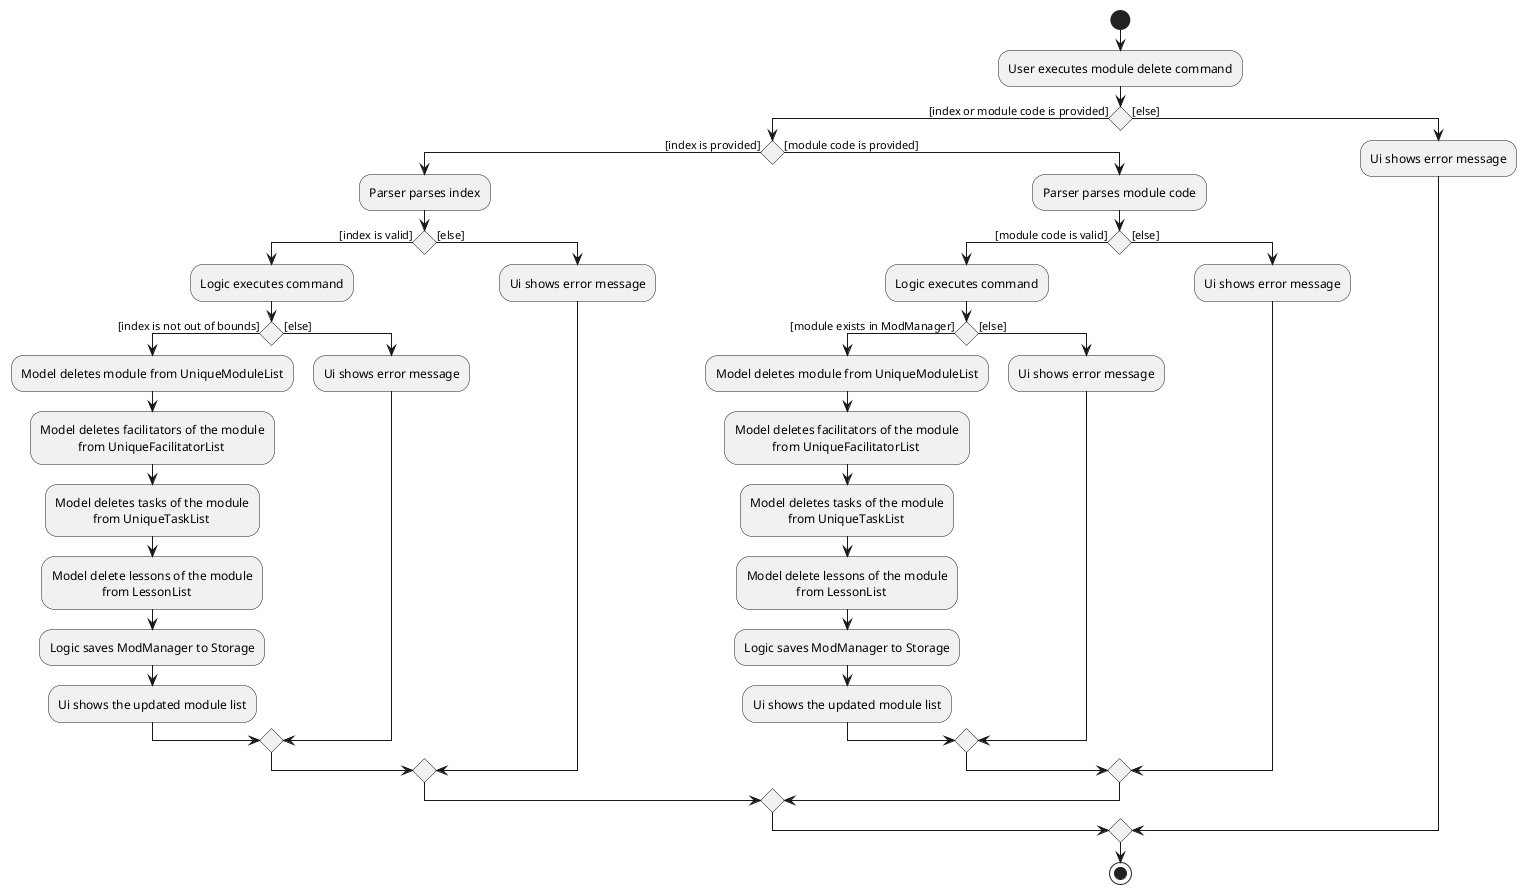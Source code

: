 @startuml
start
:User executes module delete command;
if () then ([index or module code is provided])
    if () then ([index is provided])
        :Parser parses index;
        if () then ([index is valid])
            :Logic executes command;
            if () then ([index is not out of bounds])
                :Model deletes module from UniqueModuleList;
                :Model deletes facilitators of the module
                            from UniqueFacilitatorList;
                :Model deletes tasks of the module
                            from UniqueTaskList;
                :Model delete lessons of the module
                                from LessonList;
                :Logic saves ModManager to Storage;
                :Ui shows the updated module list;
            else ([else])
                :Ui shows error message;
            endif
        else ([else])
            :Ui shows error message;
        endif
    else ([module code is provided])
        :Parser parses module code;
        if () then ([module code is valid])
            :Logic executes command;
            if () then ([module exists in ModManager])
                :Model deletes module from UniqueModuleList;
                :Model deletes facilitators of the module
                            from UniqueFacilitatorList;
                :Model deletes tasks of the module
                            from UniqueTaskList;
                :Model delete lessons of the module
                                from LessonList;
                :Logic saves ModManager to Storage;
                :Ui shows the updated module list;
            else ([else])
                :Ui shows error message;
            endif
        else ([else])
            :Ui shows error message;
        endif
    endif
else ([else])
    :Ui shows error message;
endif
stop
@enduml
